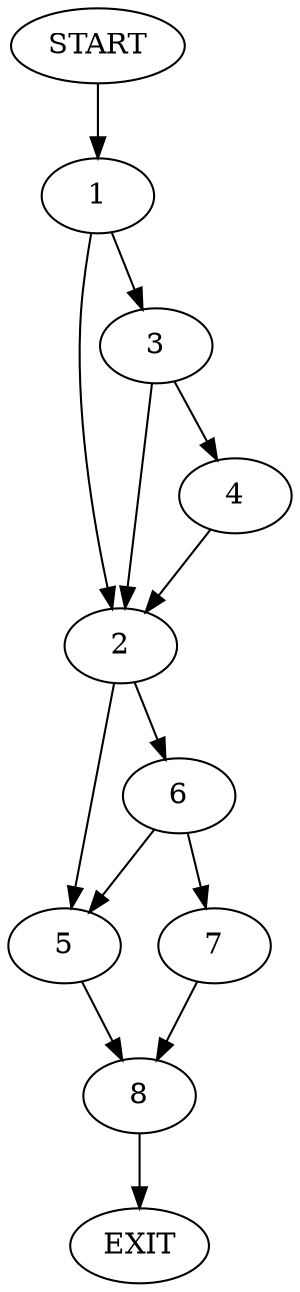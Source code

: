 digraph {
0 [label="START"]
9 [label="EXIT"]
0 -> 1
1 -> 2
1 -> 3
3 -> 4
3 -> 2
2 -> 5
2 -> 6
4 -> 2
6 -> 5
6 -> 7
5 -> 8
7 -> 8
8 -> 9
}
